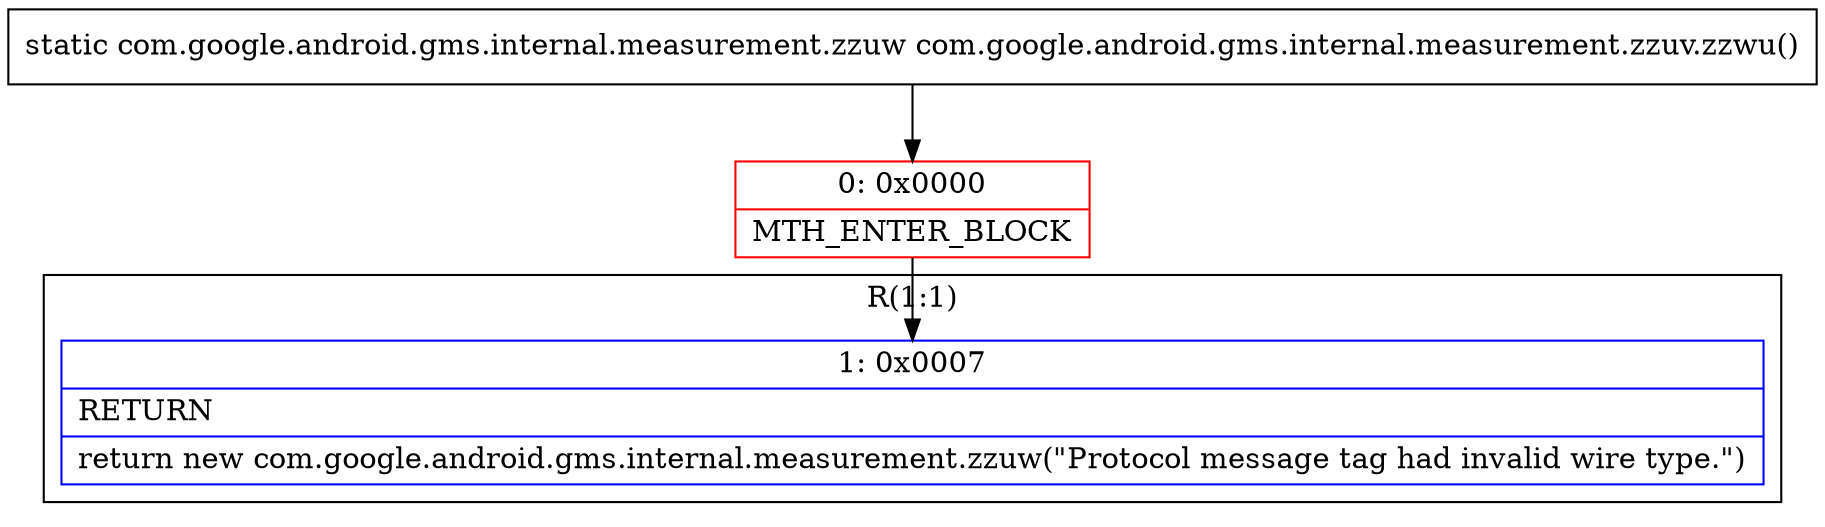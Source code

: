 digraph "CFG forcom.google.android.gms.internal.measurement.zzuv.zzwu()Lcom\/google\/android\/gms\/internal\/measurement\/zzuw;" {
subgraph cluster_Region_791232534 {
label = "R(1:1)";
node [shape=record,color=blue];
Node_1 [shape=record,label="{1\:\ 0x0007|RETURN\l|return new com.google.android.gms.internal.measurement.zzuw(\"Protocol message tag had invalid wire type.\")\l}"];
}
Node_0 [shape=record,color=red,label="{0\:\ 0x0000|MTH_ENTER_BLOCK\l}"];
MethodNode[shape=record,label="{static com.google.android.gms.internal.measurement.zzuw com.google.android.gms.internal.measurement.zzuv.zzwu() }"];
MethodNode -> Node_0;
Node_0 -> Node_1;
}

